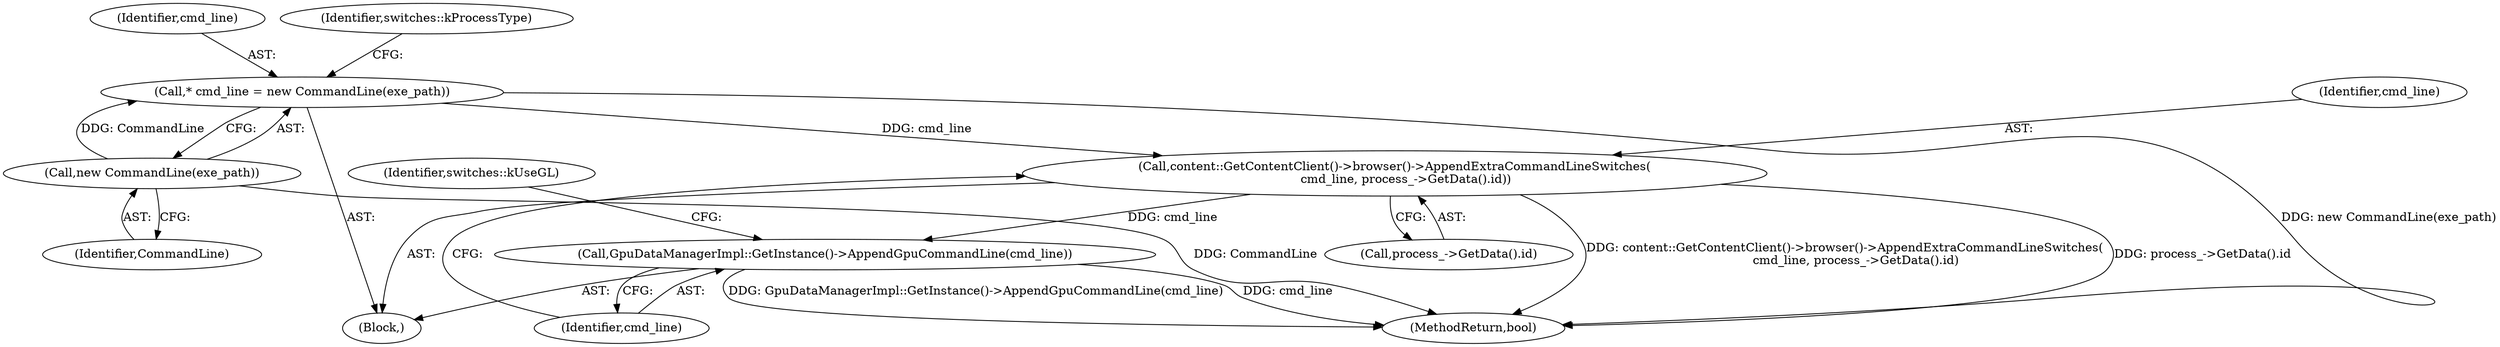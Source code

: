 digraph "0_Chrome_9597042cad54926f50d58f5ada39205eb734d7be@pointer" {
"1000169" [label="(Call,content::GetContentClient()->browser()->AppendExtraCommandLineSwitches(\n      cmd_line, process_->GetData().id))"];
"1000143" [label="(Call,* cmd_line = new CommandLine(exe_path))"];
"1000145" [label="(Call,new CommandLine(exe_path))"];
"1000174" [label="(Call,GpuDataManagerImpl::GetInstance()->AppendGpuCommandLine(cmd_line))"];
"1000143" [label="(Call,* cmd_line = new CommandLine(exe_path))"];
"1000171" [label="(Call,process_->GetData().id)"];
"1000175" [label="(Identifier,cmd_line)"];
"1000169" [label="(Call,content::GetContentClient()->browser()->AppendExtraCommandLineSwitches(\n      cmd_line, process_->GetData().id))"];
"1000145" [label="(Call,new CommandLine(exe_path))"];
"1000144" [label="(Identifier,cmd_line)"];
"1000178" [label="(Identifier,switches::kUseGL)"];
"1000103" [label="(Block,)"];
"1000146" [label="(Identifier,CommandLine)"];
"1000202" [label="(MethodReturn,bool)"];
"1000148" [label="(Identifier,switches::kProcessType)"];
"1000174" [label="(Call,GpuDataManagerImpl::GetInstance()->AppendGpuCommandLine(cmd_line))"];
"1000170" [label="(Identifier,cmd_line)"];
"1000169" -> "1000103"  [label="AST: "];
"1000169" -> "1000171"  [label="CFG: "];
"1000170" -> "1000169"  [label="AST: "];
"1000171" -> "1000169"  [label="AST: "];
"1000175" -> "1000169"  [label="CFG: "];
"1000169" -> "1000202"  [label="DDG: content::GetContentClient()->browser()->AppendExtraCommandLineSwitches(\n      cmd_line, process_->GetData().id)"];
"1000169" -> "1000202"  [label="DDG: process_->GetData().id"];
"1000143" -> "1000169"  [label="DDG: cmd_line"];
"1000169" -> "1000174"  [label="DDG: cmd_line"];
"1000143" -> "1000103"  [label="AST: "];
"1000143" -> "1000145"  [label="CFG: "];
"1000144" -> "1000143"  [label="AST: "];
"1000145" -> "1000143"  [label="AST: "];
"1000148" -> "1000143"  [label="CFG: "];
"1000143" -> "1000202"  [label="DDG: new CommandLine(exe_path)"];
"1000145" -> "1000143"  [label="DDG: CommandLine"];
"1000145" -> "1000146"  [label="CFG: "];
"1000146" -> "1000145"  [label="AST: "];
"1000145" -> "1000202"  [label="DDG: CommandLine"];
"1000174" -> "1000103"  [label="AST: "];
"1000174" -> "1000175"  [label="CFG: "];
"1000175" -> "1000174"  [label="AST: "];
"1000178" -> "1000174"  [label="CFG: "];
"1000174" -> "1000202"  [label="DDG: GpuDataManagerImpl::GetInstance()->AppendGpuCommandLine(cmd_line)"];
"1000174" -> "1000202"  [label="DDG: cmd_line"];
}
